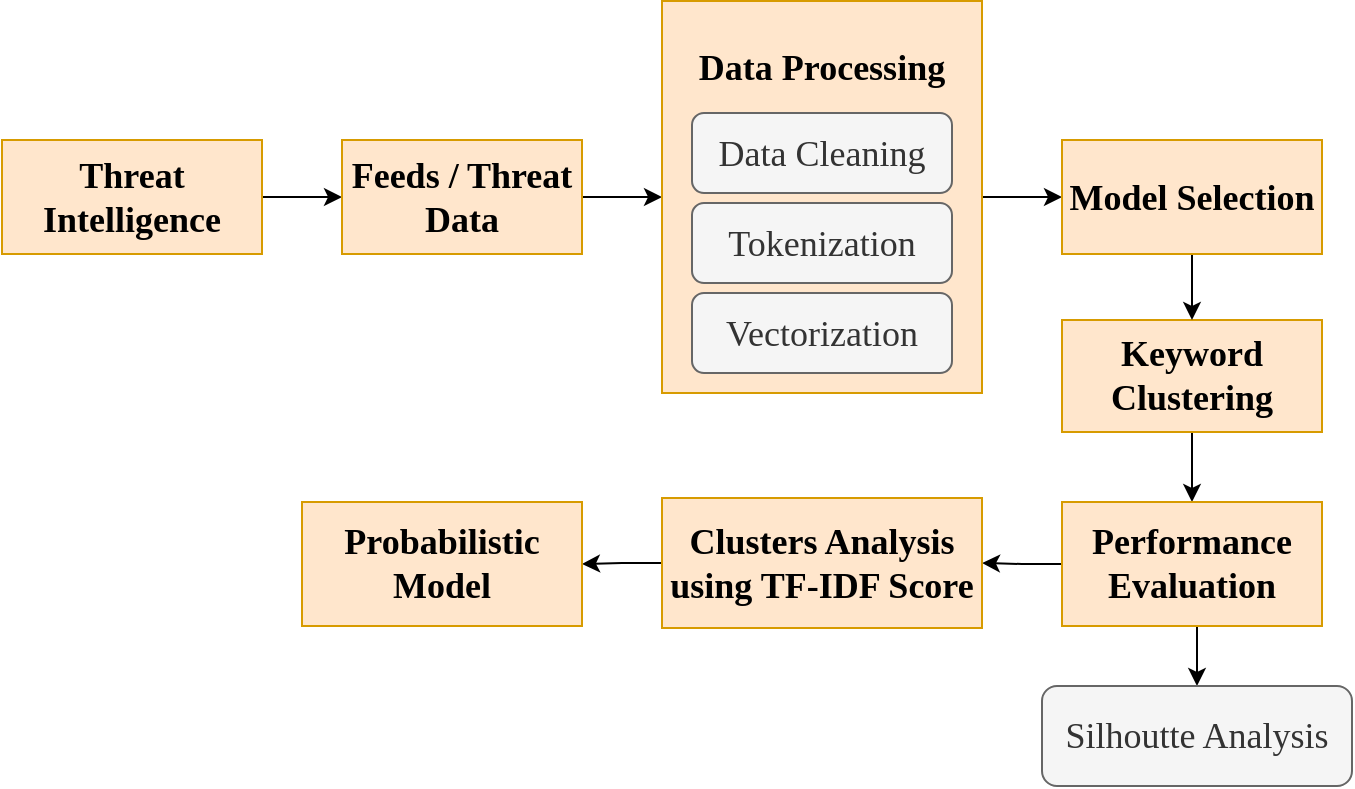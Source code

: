 <mxfile version="11.1.4" type="github"><diagram id="O5P6-5eQL3Ajz7u2ptr8" name="Page-1"><mxGraphModel dx="1422" dy="769" grid="1" gridSize="10" guides="1" tooltips="1" connect="1" arrows="1" fold="1" page="1" pageScale="1" pageWidth="850" pageHeight="1100" math="0" shadow="0"><root><mxCell id="0"/><mxCell id="1" parent="0"/><mxCell id="y2eCQdPKorF2T5Zn_pjT-3" style="edgeStyle=orthogonalEdgeStyle;rounded=0;orthogonalLoop=1;jettySize=auto;html=1;entryX=0;entryY=0.5;entryDx=0;entryDy=0;" edge="1" parent="1" source="jC56S0YdS8zowe9sZ8Ya-1" target="jC56S0YdS8zowe9sZ8Ya-2"><mxGeometry relative="1" as="geometry"/></mxCell><mxCell id="jC56S0YdS8zowe9sZ8Ya-1" value="&lt;b&gt;&lt;font style=&quot;font-size: 18px&quot; face=&quot;Times New Roman&quot;&gt;Threat Intelligence&lt;br&gt;&lt;/font&gt;&lt;/b&gt;" style="rounded=0;whiteSpace=wrap;html=1;fillColor=#ffe6cc;strokeColor=#d79b00;" parent="1" vertex="1"><mxGeometry x="50" y="97" width="130" height="57" as="geometry"/></mxCell><mxCell id="y2eCQdPKorF2T5Zn_pjT-5" style="edgeStyle=orthogonalEdgeStyle;rounded=0;orthogonalLoop=1;jettySize=auto;html=1;exitX=1;exitY=0.5;exitDx=0;exitDy=0;entryX=0;entryY=0.5;entryDx=0;entryDy=0;" edge="1" parent="1" source="jC56S0YdS8zowe9sZ8Ya-2" target="jC56S0YdS8zowe9sZ8Ya-3"><mxGeometry relative="1" as="geometry"/></mxCell><mxCell id="jC56S0YdS8zowe9sZ8Ya-2" value="&lt;b&gt;&lt;font style=&quot;font-size: 18px&quot; face=&quot;Times New Roman&quot;&gt;Feeds / Threat Data&lt;/font&gt;&lt;/b&gt;" style="rounded=0;whiteSpace=wrap;html=1;fillColor=#ffe6cc;strokeColor=#d79b00;" parent="1" vertex="1"><mxGeometry x="220" y="97" width="120" height="57" as="geometry"/></mxCell><mxCell id="y2eCQdPKorF2T5Zn_pjT-7" style="edgeStyle=orthogonalEdgeStyle;rounded=0;orthogonalLoop=1;jettySize=auto;html=1;exitX=1;exitY=0.5;exitDx=0;exitDy=0;entryX=0;entryY=0.5;entryDx=0;entryDy=0;" edge="1" parent="1" source="jC56S0YdS8zowe9sZ8Ya-3" target="a8E9a3AX5Yb8hMm9QDF1-3"><mxGeometry relative="1" as="geometry"/></mxCell><mxCell id="y2eCQdPKorF2T5Zn_pjT-10" style="edgeStyle=orthogonalEdgeStyle;rounded=0;orthogonalLoop=1;jettySize=auto;html=1;entryX=0.5;entryY=0;entryDx=0;entryDy=0;" edge="1" parent="1" source="jC56S0YdS8zowe9sZ8Ya-19" target="jC56S0YdS8zowe9sZ8Ya-20"><mxGeometry relative="1" as="geometry"/></mxCell><mxCell id="jC56S0YdS8zowe9sZ8Ya-19" value="&lt;font style=&quot;font-size: 18px&quot; face=&quot;Times New Roman&quot;&gt;Keyword Clustering&lt;/font&gt;" style="rounded=0;whiteSpace=wrap;html=1;fillColor=#ffe6cc;strokeColor=#d79b00;fontStyle=1" parent="1" vertex="1"><mxGeometry x="580" y="187" width="130" height="56" as="geometry"/></mxCell><mxCell id="y2eCQdPKorF2T5Zn_pjT-11" style="edgeStyle=orthogonalEdgeStyle;rounded=0;orthogonalLoop=1;jettySize=auto;html=1;exitX=0.5;exitY=1;exitDx=0;exitDy=0;entryX=0.5;entryY=0;entryDx=0;entryDy=0;" edge="1" parent="1" source="jC56S0YdS8zowe9sZ8Ya-20" target="jC56S0YdS8zowe9sZ8Ya-22"><mxGeometry relative="1" as="geometry"/></mxCell><mxCell id="y2eCQdPKorF2T5Zn_pjT-14" style="edgeStyle=orthogonalEdgeStyle;rounded=0;orthogonalLoop=1;jettySize=auto;html=1;fontFamily=Helvetica;" edge="1" parent="1" source="jC56S0YdS8zowe9sZ8Ya-20" target="jC56S0YdS8zowe9sZ8Ya-31"><mxGeometry relative="1" as="geometry"/></mxCell><mxCell id="jC56S0YdS8zowe9sZ8Ya-20" value="&lt;font style=&quot;font-size: 18px&quot; face=&quot;Times New Roman&quot;&gt;Performance Evaluation&lt;/font&gt;" style="rounded=0;whiteSpace=wrap;html=1;fillColor=#ffe6cc;strokeColor=#d79b00;fontStyle=1" parent="1" vertex="1"><mxGeometry x="580" y="278" width="130" height="62" as="geometry"/></mxCell><mxCell id="jC56S0YdS8zowe9sZ8Ya-22" value="&lt;font style=&quot;font-size: 18px&quot; face=&quot;Times New Roman&quot;&gt;Silhoutte Analysis&lt;/font&gt;" style="rounded=1;whiteSpace=wrap;html=1;fillColor=#f5f5f5;strokeColor=#666666;fontColor=#333333;" parent="1" vertex="1"><mxGeometry x="570" y="370" width="155" height="50" as="geometry"/></mxCell><mxCell id="y2eCQdPKorF2T5Zn_pjT-15" style="edgeStyle=orthogonalEdgeStyle;rounded=0;orthogonalLoop=1;jettySize=auto;html=1;exitX=0;exitY=0.5;exitDx=0;exitDy=0;entryX=1;entryY=0.5;entryDx=0;entryDy=0;fontFamily=Helvetica;" edge="1" parent="1" source="jC56S0YdS8zowe9sZ8Ya-31" target="jC56S0YdS8zowe9sZ8Ya-32"><mxGeometry relative="1" as="geometry"/></mxCell><mxCell id="jC56S0YdS8zowe9sZ8Ya-31" value="&lt;font style=&quot;font-size: 18px&quot; face=&quot;Times New Roman&quot;&gt;Clusters Analysis using TF-IDF Score&lt;/font&gt;" style="rounded=0;whiteSpace=wrap;html=1;fillColor=#ffe6cc;strokeColor=#d79b00;fontStyle=1" parent="1" vertex="1"><mxGeometry x="380" y="276" width="160" height="65" as="geometry"/></mxCell><mxCell id="jC56S0YdS8zowe9sZ8Ya-32" value="&lt;font style=&quot;font-size: 18px&quot; face=&quot;Times New Roman&quot;&gt;Probabilistic Model&lt;/font&gt;" style="rounded=0;whiteSpace=wrap;html=1;fillColor=#ffe6cc;strokeColor=#d79b00;fontStyle=1" parent="1" vertex="1"><mxGeometry x="200" y="278" width="140" height="62" as="geometry"/></mxCell><mxCell id="y2eCQdPKorF2T5Zn_pjT-9" style="edgeStyle=orthogonalEdgeStyle;rounded=0;orthogonalLoop=1;jettySize=auto;html=1;exitX=0.5;exitY=1;exitDx=0;exitDy=0;" edge="1" parent="1" source="a8E9a3AX5Yb8hMm9QDF1-3" target="jC56S0YdS8zowe9sZ8Ya-19"><mxGeometry relative="1" as="geometry"/></mxCell><mxCell id="a8E9a3AX5Yb8hMm9QDF1-3" value="&lt;b&gt;&lt;font style=&quot;font-size: 18px&quot; face=&quot;Times New Roman&quot;&gt;Model Selection&lt;/font&gt;&lt;/b&gt;" style="rounded=0;whiteSpace=wrap;html=1;fillColor=#ffe6cc;strokeColor=#d79b00;" parent="1" vertex="1"><mxGeometry x="580" y="97" width="130" height="57" as="geometry"/></mxCell><mxCell id="y2eCQdPKorF2T5Zn_pjT-6" style="edgeStyle=orthogonalEdgeStyle;rounded=0;orthogonalLoop=1;jettySize=auto;html=1;exitX=0.5;exitY=1;exitDx=0;exitDy=0;" edge="1" parent="1" source="a8E9a3AX5Yb8hMm9QDF1-3" target="a8E9a3AX5Yb8hMm9QDF1-3"><mxGeometry relative="1" as="geometry"/></mxCell><mxCell id="y2eCQdPKorF2T5Zn_pjT-12" value="" style="group" vertex="1" connectable="0" parent="1"><mxGeometry x="380" y="27.5" width="160" height="196" as="geometry"/></mxCell><mxCell id="jC56S0YdS8zowe9sZ8Ya-3" value="&lt;div&gt;&lt;b&gt;&lt;font style=&quot;font-size: 18px&quot; face=&quot;Times New Roman&quot;&gt;Data Processing&lt;br&gt;&lt;/font&gt;&lt;/b&gt;&lt;/div&gt;&lt;div&gt;&lt;b&gt;&lt;br&gt;&lt;/b&gt;&lt;/div&gt;&lt;div&gt;&lt;b&gt;&lt;br&gt;&lt;/b&gt;&lt;/div&gt;&lt;div&gt;&lt;b&gt;&lt;br&gt;&lt;/b&gt;&lt;/div&gt;&lt;div&gt;&lt;b&gt;&lt;br&gt;&lt;/b&gt;&lt;/div&gt;&lt;div&gt;&lt;b&gt;&lt;br&gt;&lt;/b&gt;&lt;/div&gt;&lt;div&gt;&lt;b&gt;&lt;br&gt;&lt;/b&gt;&lt;/div&gt;&lt;div&gt;&lt;b&gt;&lt;br&gt;&lt;/b&gt;&lt;/div&gt;&lt;div&gt;&lt;b&gt;&lt;br&gt;&lt;/b&gt;&lt;/div&gt;&lt;div&gt;&lt;b&gt;&lt;br&gt;&lt;/b&gt;&lt;/div&gt;" style="rounded=0;whiteSpace=wrap;html=1;fillColor=#ffe6cc;strokeColor=#d79b00;" parent="y2eCQdPKorF2T5Zn_pjT-12" vertex="1"><mxGeometry width="160" height="196" as="geometry"/></mxCell><mxCell id="jC56S0YdS8zowe9sZ8Ya-4" value="&lt;font style=&quot;font-size: 18px&quot; face=&quot;Times New Roman&quot;&gt;Data Cleaning&lt;/font&gt;" style="rounded=1;whiteSpace=wrap;html=1;fillColor=#f5f5f5;strokeColor=#666666;fontColor=#333333;" parent="y2eCQdPKorF2T5Zn_pjT-12" vertex="1"><mxGeometry x="15" y="56" width="130" height="40" as="geometry"/></mxCell><mxCell id="jC56S0YdS8zowe9sZ8Ya-7" value="&lt;font style=&quot;font-size: 18px&quot; face=&quot;Times New Roman&quot;&gt;Vectorization&lt;/font&gt;" style="rounded=1;whiteSpace=wrap;html=1;fillColor=#f5f5f5;strokeColor=#666666;fontColor=#333333;" parent="y2eCQdPKorF2T5Zn_pjT-12" vertex="1"><mxGeometry x="15" y="146" width="130" height="40" as="geometry"/></mxCell><mxCell id="jC56S0YdS8zowe9sZ8Ya-8" value="&lt;font style=&quot;font-size: 18px&quot; face=&quot;Times New Roman&quot;&gt;Tokenization&lt;/font&gt;" style="rounded=1;whiteSpace=wrap;html=1;fillColor=#f5f5f5;strokeColor=#666666;fontColor=#333333;" parent="y2eCQdPKorF2T5Zn_pjT-12" vertex="1"><mxGeometry x="15" y="101" width="130" height="40" as="geometry"/></mxCell></root></mxGraphModel></diagram></mxfile>